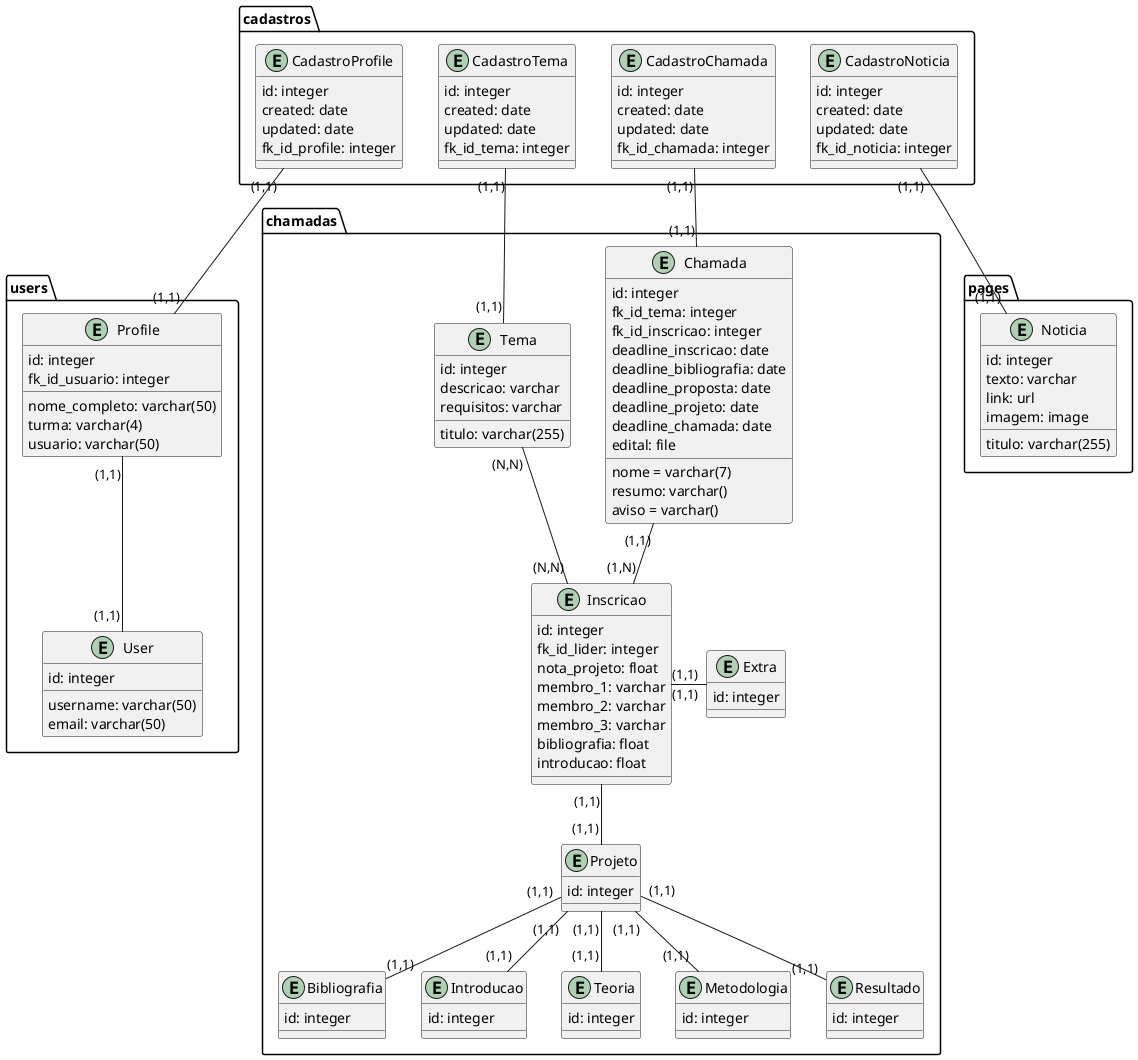 @startuml PROGRESSUS
package users{
    entity User{
        id: integer
        username: varchar(50)
        email: varchar(50)
    }
    entity Profile{
        id: integer
        nome_completo: varchar(50)
        turma: varchar(4)
        usuario: varchar(50)
        fk_id_usuario: integer
    }
    Profile "(1,1)" -- "(1,1)" User
}
package chamadas{
    entity Chamada{
        id: integer
        fk_id_tema: integer
        fk_id_inscricao: integer
        nome = varchar(7)
        deadline_inscricao: date
        deadline_bibliografia: date
        deadline_proposta: date
        deadline_projeto: date
        deadline_chamada: date
        resumo: varchar()
        edital: file
        aviso = varchar()
    }
    entity Tema{
        id: integer
        titulo: varchar(255)
        descricao: varchar
        requisitos: varchar
    }
    entity Inscricao{
        id: integer
        fk_id_lider: integer
        nota_projeto: float
        membro_1: varchar
        membro_2: varchar
        membro_3: varchar
        bibliografia: float
        introducao: float
    }
    Tema "(N,N)" -- "(N,N)" Inscricao
    Chamada "(1,1)" -- "(1,N)" Inscricao
    entity Extra{
        id: integer
    }
    Inscricao "(1,1)" - "(1,1)" Extra
    entity Projeto{
        id: integer
    }
    Inscricao "(1,1)" -- "(1,1)" Projeto
    entity Bibliografia{
        id: integer
    }
    Projeto "(1,1)" -- "(1,1)" Bibliografia
    entity Introducao{
        id: integer
    }
    Projeto "(1,1)" -- "(1,1)" Introducao
    entity Teoria{
        id: integer
    }
    Projeto "(1,1)" -- "(1,1)" Teoria
    entity Metodologia{
        id: integer
    }
    Projeto "(1,1)" -- "(1,1)" Metodologia
    entity Resultado{
        id: integer
    }
    Projeto "(1,1)" -- "(1,1)" Resultado
}
package pages{
    entity Noticia{
        id: integer
        titulo: varchar(255)
        texto: varchar
        link: url
        imagem: image        
    }
}
package cadastros{
    entity CadastroProfile{
        id: integer
        created: date
        updated: date
        fk_id_profile: integer
    }
    CadastroProfile "(1,1)" -- "(1,1)" Profile
    entity CadastroChamada{
        id: integer
        created: date
        updated: date
        fk_id_chamada: integer
    }
    CadastroChamada "(1,1)" -- "(1,1)" Chamada
    entity CadastroTema{
        id: integer
        created: date
        updated: date
        fk_id_tema: integer
    }
    CadastroTema "(1,1)" -- "(1,1)" Tema
    entity CadastroNoticia{
        id: integer
        created: date
        updated: date
        fk_id_noticia: integer
    }
    CadastroNoticia "(1,1)" -- "(1,1)" Noticia
}
@enduml